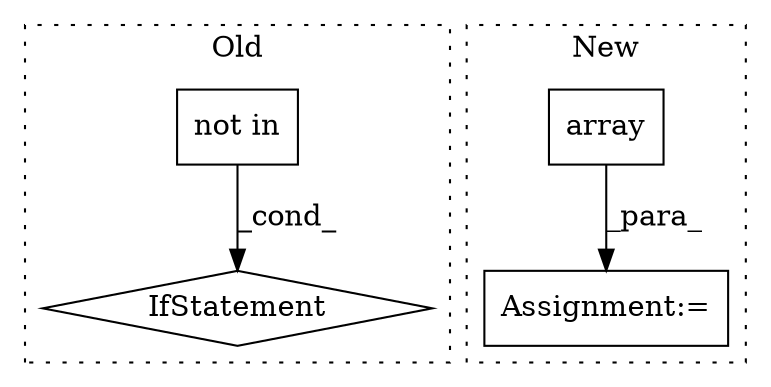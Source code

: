 digraph G {
subgraph cluster0 {
1 [label="not in" a="108" s="23649" l="77" shape="box"];
3 [label="IfStatement" a="25" s="23627,23874" l="4,2" shape="diamond"];
label = "Old";
style="dotted";
}
subgraph cluster1 {
2 [label="array" a="32" s="23591,23616" l="6,1" shape="box"];
4 [label="Assignment:=" a="7" s="23699" l="1" shape="box"];
label = "New";
style="dotted";
}
1 -> 3 [label="_cond_"];
2 -> 4 [label="_para_"];
}